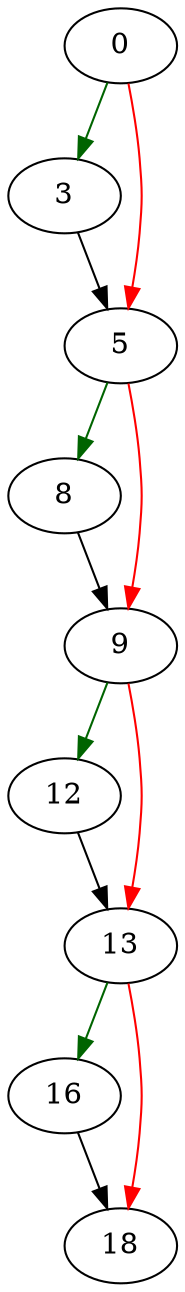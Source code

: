 strict digraph "sqlite3_shutdown" {
	// Node definitions.
	0 [entry=true];
	3;
	5;
	8;
	9;
	12;
	13;
	16;
	18;

	// Edge definitions.
	0 -> 3 [
		color=darkgreen
		cond=true
	];
	0 -> 5 [
		color=red
		cond=false
	];
	3 -> 5;
	5 -> 8 [
		color=darkgreen
		cond=true
	];
	5 -> 9 [
		color=red
		cond=false
	];
	8 -> 9;
	9 -> 12 [
		color=darkgreen
		cond=true
	];
	9 -> 13 [
		color=red
		cond=false
	];
	12 -> 13;
	13 -> 16 [
		color=darkgreen
		cond=true
	];
	13 -> 18 [
		color=red
		cond=false
	];
	16 -> 18;
}